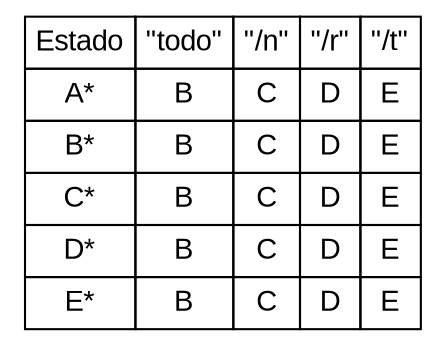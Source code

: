 digraph G { 
size ="30";
node[ shape = none, fontname = "Arial" ]; 
set1[ label=< 
<TABLE BORDER="0" CELLBORDER="1" CELLSPACING="0" CELLPADDING="4"> 
<TR> 
<TD>Estado</TD> 
<TD>"todo"</TD> 
<TD>"/n"</TD> 
<TD>"/r"</TD> 
<TD>"/t"</TD> 
</TR> 
<TR> 
<TD>A*</TD> 
<TD>B</TD> 
<TD>C</TD> 
<TD>D</TD> 
<TD>E</TD> 
</TR> 
<TR> 
<TD>B*</TD> 
<TD>B</TD> 
<TD>C</TD> 
<TD>D</TD> 
<TD>E</TD> 
</TR> 
<TR> 
<TD>C*</TD> 
<TD>B</TD> 
<TD>C</TD> 
<TD>D</TD> 
<TD>E</TD> 
</TR> 
<TR> 
<TD>D*</TD> 
<TD>B</TD> 
<TD>C</TD> 
<TD>D</TD> 
<TD>E</TD> 
</TR> 
<TR> 
<TD>E*</TD> 
<TD>B</TD> 
<TD>C</TD> 
<TD>D</TD> 
<TD>E</TD> 
</TR> 
</TABLE>>];}